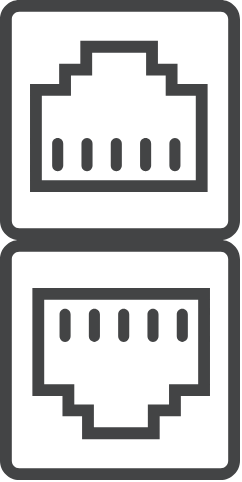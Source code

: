 <mxfile version="16.2.2" type="device"><diagram id="yDEUXQ_LiP9S6FvQVelk" name="Page-1"><mxGraphModel dx="1038" dy="571" grid="1" gridSize="10" guides="1" tooltips="1" connect="1" arrows="1" fold="1" page="1" pageScale="1" pageWidth="850" pageHeight="1100" math="0" shadow="0"><root><mxCell id="0"/><mxCell id="1" parent="0"/><mxCell id="Rz69D5i-sxuKhWyZW_l9-2" value="" style="sketch=0;pointerEvents=1;shadow=0;dashed=0;html=1;strokeColor=none;fillColor=#434445;aspect=fixed;labelPosition=center;verticalLabelPosition=bottom;verticalAlign=top;align=center;outlineConnect=0;shape=mxgraph.vvd.ethernet_port;" vertex="1" parent="1"><mxGeometry x="200" y="320" width="120" height="120" as="geometry"/></mxCell><mxCell id="Rz69D5i-sxuKhWyZW_l9-3" value="" style="sketch=0;pointerEvents=1;shadow=0;dashed=0;html=1;strokeColor=none;fillColor=#434445;aspect=fixed;labelPosition=center;verticalLabelPosition=bottom;verticalAlign=top;align=center;outlineConnect=0;shape=mxgraph.vvd.ethernet_port;rotation=-180;" vertex="1" parent="1"><mxGeometry x="200" y="200" width="120" height="120" as="geometry"/></mxCell></root></mxGraphModel></diagram></mxfile>